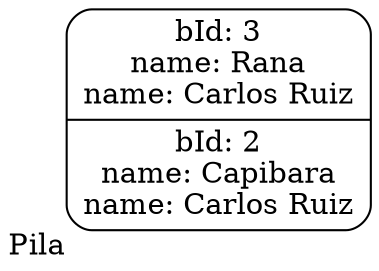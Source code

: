 digraph G {
            rankdir=LR;
            node[shape=Mrecord];
        Pila[xlabel="Pila" label="bId: 3\nname: Rana\nname: Carlos Ruiz\n|bId: 2\nname: Capibara\nname: Carlos Ruiz\n"];
}